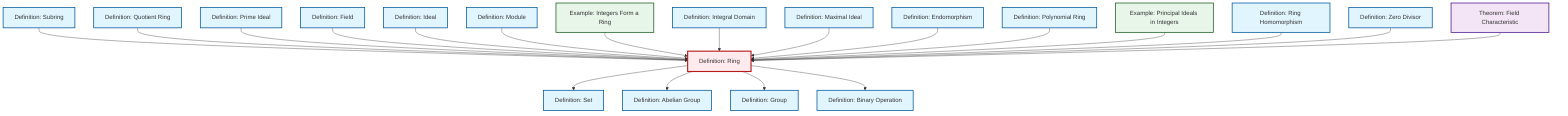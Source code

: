 graph TD
    classDef definition fill:#e1f5fe,stroke:#01579b,stroke-width:2px
    classDef theorem fill:#f3e5f5,stroke:#4a148c,stroke-width:2px
    classDef axiom fill:#fff3e0,stroke:#e65100,stroke-width:2px
    classDef example fill:#e8f5e9,stroke:#1b5e20,stroke-width:2px
    classDef current fill:#ffebee,stroke:#b71c1c,stroke-width:3px
    def-ring["Definition: Ring"]:::definition
    def-module["Definition: Module"]:::definition
    def-set["Definition: Set"]:::definition
    def-prime-ideal["Definition: Prime Ideal"]:::definition
    def-group["Definition: Group"]:::definition
    ex-principal-ideal["Example: Principal Ideals in Integers"]:::example
    thm-field-characteristic["Theorem: Field Characteristic"]:::theorem
    def-quotient-ring["Definition: Quotient Ring"]:::definition
    def-integral-domain["Definition: Integral Domain"]:::definition
    def-zero-divisor["Definition: Zero Divisor"]:::definition
    def-polynomial-ring["Definition: Polynomial Ring"]:::definition
    def-field["Definition: Field"]:::definition
    def-ring-homomorphism["Definition: Ring Homomorphism"]:::definition
    def-subring["Definition: Subring"]:::definition
    ex-integers-ring["Example: Integers Form a Ring"]:::example
    def-abelian-group["Definition: Abelian Group"]:::definition
    def-ideal["Definition: Ideal"]:::definition
    def-endomorphism["Definition: Endomorphism"]:::definition
    def-binary-operation["Definition: Binary Operation"]:::definition
    def-maximal-ideal["Definition: Maximal Ideal"]:::definition
    def-subring --> def-ring
    def-ring --> def-set
    def-quotient-ring --> def-ring
    def-prime-ideal --> def-ring
    def-field --> def-ring
    def-ideal --> def-ring
    def-module --> def-ring
    def-ring --> def-abelian-group
    def-ring --> def-group
    ex-integers-ring --> def-ring
    def-integral-domain --> def-ring
    def-maximal-ideal --> def-ring
    def-endomorphism --> def-ring
    def-ring --> def-binary-operation
    def-polynomial-ring --> def-ring
    ex-principal-ideal --> def-ring
    def-ring-homomorphism --> def-ring
    def-zero-divisor --> def-ring
    thm-field-characteristic --> def-ring
    class def-ring current
